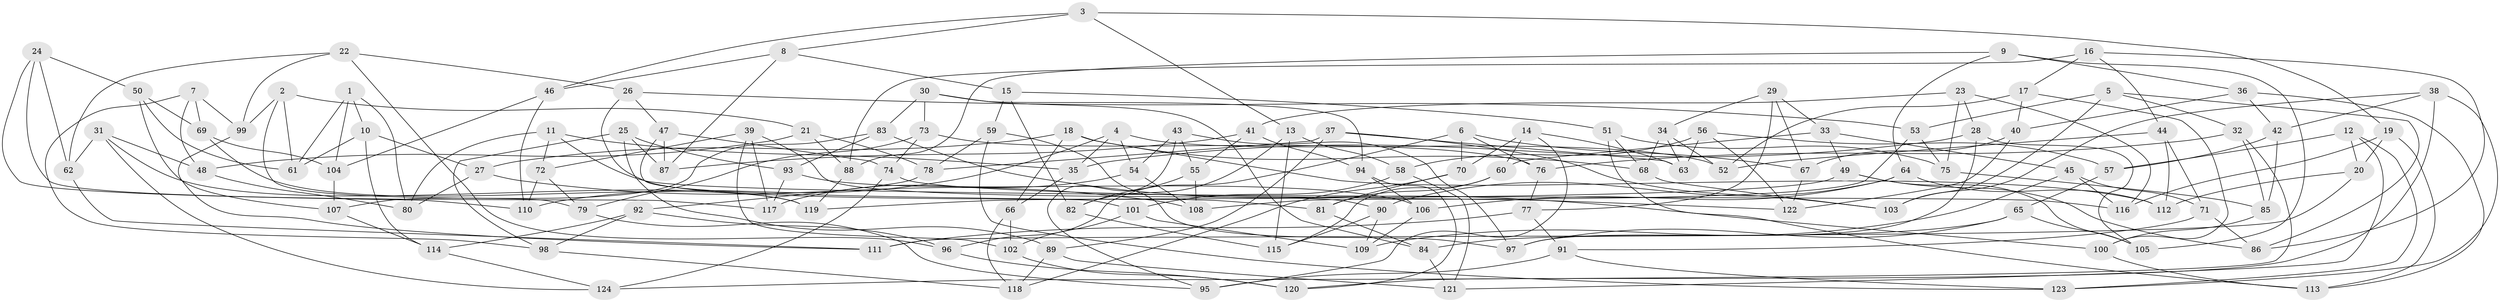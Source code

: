 // Generated by graph-tools (version 1.1) at 2025/16/03/09/25 04:16:15]
// undirected, 124 vertices, 248 edges
graph export_dot {
graph [start="1"]
  node [color=gray90,style=filled];
  1;
  2;
  3;
  4;
  5;
  6;
  7;
  8;
  9;
  10;
  11;
  12;
  13;
  14;
  15;
  16;
  17;
  18;
  19;
  20;
  21;
  22;
  23;
  24;
  25;
  26;
  27;
  28;
  29;
  30;
  31;
  32;
  33;
  34;
  35;
  36;
  37;
  38;
  39;
  40;
  41;
  42;
  43;
  44;
  45;
  46;
  47;
  48;
  49;
  50;
  51;
  52;
  53;
  54;
  55;
  56;
  57;
  58;
  59;
  60;
  61;
  62;
  63;
  64;
  65;
  66;
  67;
  68;
  69;
  70;
  71;
  72;
  73;
  74;
  75;
  76;
  77;
  78;
  79;
  80;
  81;
  82;
  83;
  84;
  85;
  86;
  87;
  88;
  89;
  90;
  91;
  92;
  93;
  94;
  95;
  96;
  97;
  98;
  99;
  100;
  101;
  102;
  103;
  104;
  105;
  106;
  107;
  108;
  109;
  110;
  111;
  112;
  113;
  114;
  115;
  116;
  117;
  118;
  119;
  120;
  121;
  122;
  123;
  124;
  1 -- 61;
  1 -- 80;
  1 -- 10;
  1 -- 104;
  2 -- 61;
  2 -- 21;
  2 -- 79;
  2 -- 99;
  3 -- 13;
  3 -- 46;
  3 -- 19;
  3 -- 8;
  4 -- 110;
  4 -- 52;
  4 -- 35;
  4 -- 54;
  5 -- 103;
  5 -- 32;
  5 -- 86;
  5 -- 53;
  6 -- 76;
  6 -- 70;
  6 -- 96;
  6 -- 67;
  7 -- 98;
  7 -- 69;
  7 -- 99;
  7 -- 48;
  8 -- 87;
  8 -- 46;
  8 -- 15;
  9 -- 88;
  9 -- 64;
  9 -- 105;
  9 -- 36;
  10 -- 114;
  10 -- 61;
  10 -- 27;
  11 -- 116;
  11 -- 80;
  11 -- 72;
  11 -- 35;
  12 -- 123;
  12 -- 121;
  12 -- 57;
  12 -- 20;
  13 -- 115;
  13 -- 58;
  13 -- 82;
  14 -- 95;
  14 -- 70;
  14 -- 63;
  14 -- 60;
  15 -- 59;
  15 -- 51;
  15 -- 82;
  16 -- 17;
  16 -- 86;
  16 -- 44;
  16 -- 88;
  17 -- 100;
  17 -- 40;
  17 -- 52;
  18 -- 27;
  18 -- 68;
  18 -- 66;
  18 -- 112;
  19 -- 20;
  19 -- 116;
  19 -- 113;
  20 -- 111;
  20 -- 112;
  21 -- 88;
  21 -- 48;
  21 -- 78;
  22 -- 99;
  22 -- 26;
  22 -- 62;
  22 -- 96;
  23 -- 28;
  23 -- 41;
  23 -- 116;
  23 -- 75;
  24 -- 110;
  24 -- 117;
  24 -- 62;
  24 -- 50;
  25 -- 98;
  25 -- 89;
  25 -- 87;
  25 -- 93;
  26 -- 81;
  26 -- 53;
  26 -- 47;
  27 -- 80;
  27 -- 108;
  28 -- 105;
  28 -- 35;
  28 -- 97;
  29 -- 34;
  29 -- 33;
  29 -- 67;
  29 -- 77;
  30 -- 73;
  30 -- 83;
  30 -- 94;
  30 -- 84;
  31 -- 119;
  31 -- 124;
  31 -- 48;
  31 -- 62;
  32 -- 76;
  32 -- 124;
  32 -- 85;
  33 -- 45;
  33 -- 49;
  33 -- 60;
  34 -- 63;
  34 -- 68;
  34 -- 52;
  35 -- 66;
  36 -- 113;
  36 -- 42;
  36 -- 40;
  37 -- 63;
  37 -- 103;
  37 -- 78;
  37 -- 89;
  38 -- 123;
  38 -- 42;
  38 -- 120;
  38 -- 103;
  39 -- 102;
  39 -- 72;
  39 -- 117;
  39 -- 90;
  40 -- 122;
  40 -- 67;
  41 -- 87;
  41 -- 94;
  41 -- 55;
  42 -- 85;
  42 -- 57;
  43 -- 95;
  43 -- 55;
  43 -- 54;
  43 -- 97;
  44 -- 71;
  44 -- 52;
  44 -- 112;
  45 -- 116;
  45 -- 109;
  45 -- 71;
  46 -- 104;
  46 -- 110;
  47 -- 74;
  47 -- 87;
  47 -- 101;
  48 -- 80;
  49 -- 86;
  49 -- 119;
  49 -- 105;
  50 -- 107;
  50 -- 61;
  50 -- 69;
  51 -- 113;
  51 -- 68;
  51 -- 75;
  53 -- 75;
  53 -- 108;
  54 -- 108;
  54 -- 117;
  55 -- 82;
  55 -- 108;
  56 -- 57;
  56 -- 122;
  56 -- 58;
  56 -- 63;
  57 -- 65;
  58 -- 101;
  58 -- 121;
  59 -- 97;
  59 -- 123;
  59 -- 78;
  60 -- 81;
  60 -- 115;
  62 -- 111;
  64 -- 90;
  64 -- 112;
  64 -- 106;
  65 -- 97;
  65 -- 105;
  65 -- 84;
  66 -- 102;
  66 -- 118;
  67 -- 122;
  68 -- 103;
  69 -- 119;
  69 -- 104;
  70 -- 118;
  70 -- 81;
  71 -- 91;
  71 -- 86;
  72 -- 79;
  72 -- 110;
  73 -- 76;
  73 -- 79;
  73 -- 74;
  74 -- 124;
  74 -- 122;
  75 -- 85;
  76 -- 77;
  77 -- 111;
  77 -- 91;
  78 -- 92;
  79 -- 95;
  81 -- 84;
  82 -- 115;
  83 -- 107;
  83 -- 100;
  83 -- 93;
  84 -- 121;
  85 -- 100;
  88 -- 119;
  89 -- 121;
  89 -- 118;
  90 -- 115;
  90 -- 109;
  91 -- 123;
  91 -- 95;
  92 -- 96;
  92 -- 114;
  92 -- 98;
  93 -- 106;
  93 -- 117;
  94 -- 120;
  94 -- 106;
  96 -- 120;
  98 -- 118;
  99 -- 111;
  100 -- 113;
  101 -- 109;
  101 -- 102;
  102 -- 120;
  104 -- 107;
  106 -- 109;
  107 -- 114;
  114 -- 124;
}
